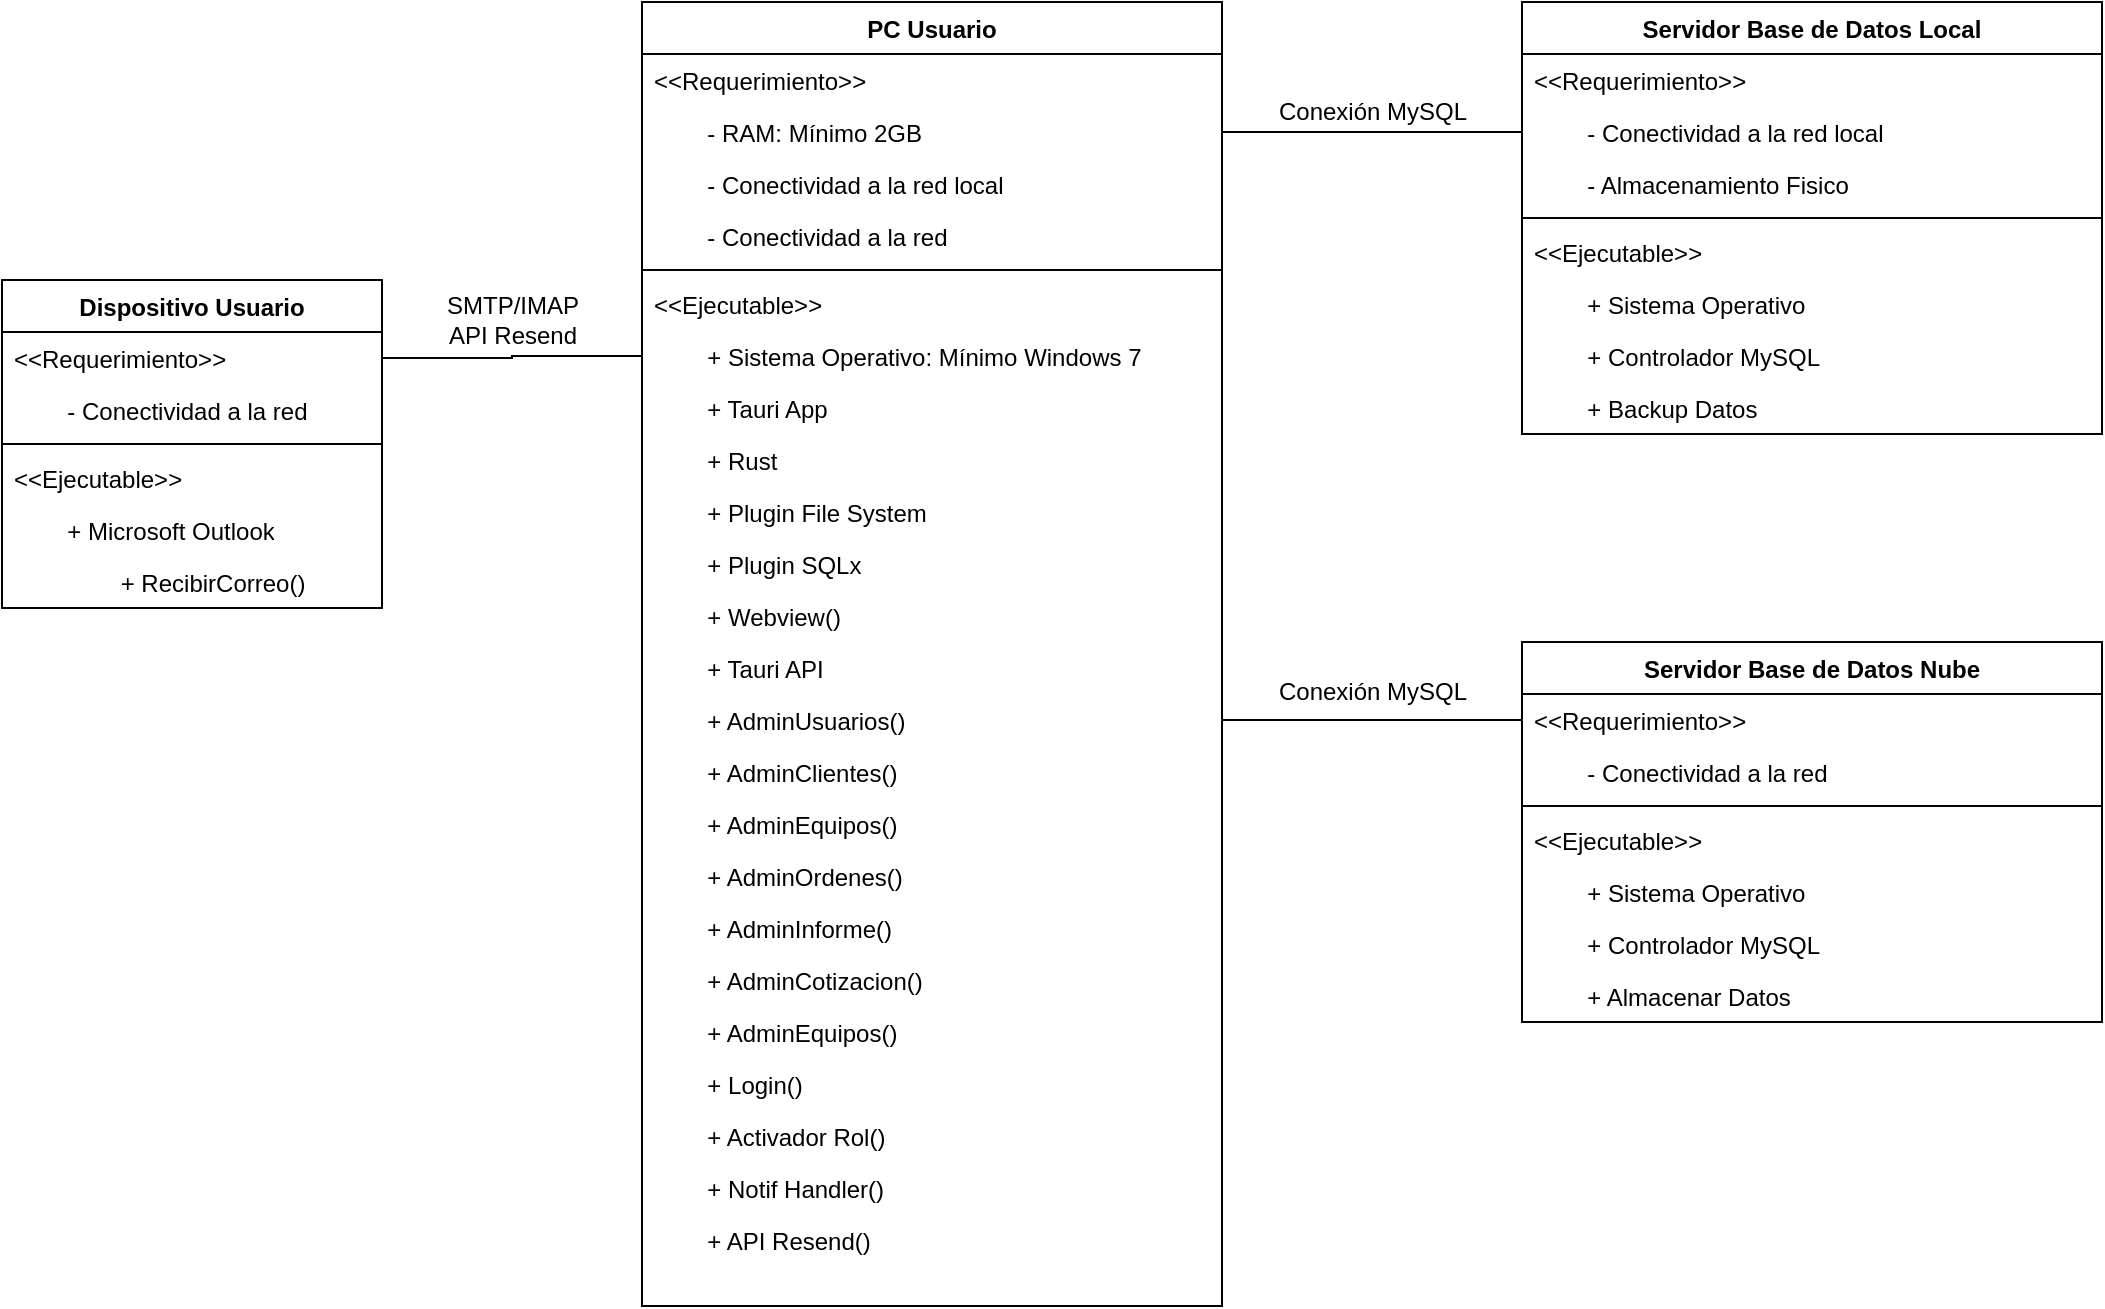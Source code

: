 <mxfile version="27.1.5">
  <diagram name="Página-1" id="BrUPs7geJGzeq30Zyk9s">
    <mxGraphModel grid="1" page="0" gridSize="10" guides="1" tooltips="1" connect="1" arrows="1" fold="1" pageScale="1" pageWidth="1100" pageHeight="850" math="0" shadow="0">
      <root>
        <mxCell id="0" />
        <mxCell id="1" parent="0" />
        <mxCell id="a2FGi09eDRbpRR85unjt-1" value="Servidor Base de Datos Local" style="swimlane;fontStyle=1;align=center;verticalAlign=top;childLayout=stackLayout;horizontal=1;startSize=26;horizontalStack=0;resizeParent=1;resizeParentMax=0;resizeLast=0;collapsible=1;marginBottom=0;whiteSpace=wrap;html=1;" vertex="1" parent="1">
          <mxGeometry x="-1200" y="80" width="290" height="216" as="geometry">
            <mxRectangle x="-1200" y="100" width="100" height="30" as="alternateBounds" />
          </mxGeometry>
        </mxCell>
        <mxCell id="a2FGi09eDRbpRR85unjt-2" value="&amp;lt;&amp;lt;Requerimiento&amp;gt;&amp;gt;" style="text;strokeColor=none;fillColor=none;align=left;verticalAlign=top;spacingLeft=4;spacingRight=4;overflow=hidden;rotatable=0;points=[[0,0.5],[1,0.5]];portConstraint=eastwest;whiteSpace=wrap;html=1;" vertex="1" parent="a2FGi09eDRbpRR85unjt-1">
          <mxGeometry y="26" width="290" height="26" as="geometry" />
        </mxCell>
        <mxCell id="a2FGi09eDRbpRR85unjt-14" value="&lt;span style=&quot;white-space: pre;&quot;&gt;&#x9;&lt;/span&gt;- Conectividad a la red local" style="text;strokeColor=none;fillColor=none;align=left;verticalAlign=top;spacingLeft=4;spacingRight=4;overflow=hidden;rotatable=0;points=[[0,0.5],[1,0.5]];portConstraint=eastwest;whiteSpace=wrap;html=1;" vertex="1" parent="a2FGi09eDRbpRR85unjt-1">
          <mxGeometry y="52" width="290" height="26" as="geometry" />
        </mxCell>
        <mxCell id="a2FGi09eDRbpRR85unjt-59" value="&lt;span style=&quot;white-space: pre;&quot;&gt;&#x9;&lt;/span&gt;- Almacenamiento Fisico" style="text;strokeColor=none;fillColor=none;align=left;verticalAlign=top;spacingLeft=4;spacingRight=4;overflow=hidden;rotatable=0;points=[[0,0.5],[1,0.5]];portConstraint=eastwest;whiteSpace=wrap;html=1;" vertex="1" parent="a2FGi09eDRbpRR85unjt-1">
          <mxGeometry y="78" width="290" height="26" as="geometry" />
        </mxCell>
        <mxCell id="a2FGi09eDRbpRR85unjt-3" value="" style="line;strokeWidth=1;fillColor=none;align=left;verticalAlign=middle;spacingTop=-1;spacingLeft=3;spacingRight=3;rotatable=0;labelPosition=right;points=[];portConstraint=eastwest;strokeColor=inherit;" vertex="1" parent="a2FGi09eDRbpRR85unjt-1">
          <mxGeometry y="104" width="290" height="8" as="geometry" />
        </mxCell>
        <mxCell id="a2FGi09eDRbpRR85unjt-4" value="&amp;lt;&amp;lt;Ejecutable&amp;gt;&amp;gt;" style="text;strokeColor=none;fillColor=none;align=left;verticalAlign=top;spacingLeft=4;spacingRight=4;overflow=hidden;rotatable=0;points=[[0,0.5],[1,0.5]];portConstraint=eastwest;whiteSpace=wrap;html=1;" vertex="1" parent="a2FGi09eDRbpRR85unjt-1">
          <mxGeometry y="112" width="290" height="26" as="geometry" />
        </mxCell>
        <mxCell id="a2FGi09eDRbpRR85unjt-16" value="&lt;span style=&quot;white-space: pre;&quot;&gt;&#x9;&lt;/span&gt;+ Sistema Operativo" style="text;strokeColor=none;fillColor=none;align=left;verticalAlign=top;spacingLeft=4;spacingRight=4;overflow=hidden;rotatable=0;points=[[0,0.5],[1,0.5]];portConstraint=eastwest;whiteSpace=wrap;html=1;" vertex="1" parent="a2FGi09eDRbpRR85unjt-1">
          <mxGeometry y="138" width="290" height="26" as="geometry" />
        </mxCell>
        <mxCell id="a2FGi09eDRbpRR85unjt-15" value="&lt;div&gt;&lt;span style=&quot;white-space: pre;&quot;&gt;&#x9;&lt;/span&gt;+ Controlador MySQL&lt;/div&gt;&lt;div&gt;&lt;br&gt;&lt;/div&gt;" style="text;strokeColor=none;fillColor=none;align=left;verticalAlign=top;spacingLeft=4;spacingRight=4;overflow=hidden;rotatable=0;points=[[0,0.5],[1,0.5]];portConstraint=eastwest;whiteSpace=wrap;html=1;" vertex="1" parent="a2FGi09eDRbpRR85unjt-1">
          <mxGeometry y="164" width="290" height="26" as="geometry" />
        </mxCell>
        <mxCell id="a2FGi09eDRbpRR85unjt-60" value="&lt;span style=&quot;white-space: pre;&quot;&gt;&#x9;&lt;/span&gt;+ Backup Datos" style="text;strokeColor=none;fillColor=none;align=left;verticalAlign=top;spacingLeft=4;spacingRight=4;overflow=hidden;rotatable=0;points=[[0,0.5],[1,0.5]];portConstraint=eastwest;whiteSpace=wrap;html=1;" vertex="1" parent="a2FGi09eDRbpRR85unjt-1">
          <mxGeometry y="190" width="290" height="26" as="geometry" />
        </mxCell>
        <mxCell id="a2FGi09eDRbpRR85unjt-18" value="PC Usuario" style="swimlane;fontStyle=1;align=center;verticalAlign=top;childLayout=stackLayout;horizontal=1;startSize=26;horizontalStack=0;resizeParent=1;resizeParentMax=0;resizeLast=0;collapsible=1;marginBottom=0;whiteSpace=wrap;html=1;" vertex="1" parent="1">
          <mxGeometry x="-1640" y="80" width="290" height="652" as="geometry">
            <mxRectangle x="-1200" y="100" width="100" height="30" as="alternateBounds" />
          </mxGeometry>
        </mxCell>
        <mxCell id="a2FGi09eDRbpRR85unjt-19" value="&amp;lt;&amp;lt;Requerimiento&amp;gt;&amp;gt;" style="text;strokeColor=none;fillColor=none;align=left;verticalAlign=top;spacingLeft=4;spacingRight=4;overflow=hidden;rotatable=0;points=[[0,0.5],[1,0.5]];portConstraint=eastwest;whiteSpace=wrap;html=1;" vertex="1" parent="a2FGi09eDRbpRR85unjt-18">
          <mxGeometry y="26" width="290" height="26" as="geometry" />
        </mxCell>
        <mxCell id="a2FGi09eDRbpRR85unjt-21" value="&lt;span style=&quot;white-space: pre;&quot;&gt;&#x9;&lt;/span&gt;- RAM: Mínimo 2GB" style="text;strokeColor=none;fillColor=none;align=left;verticalAlign=top;spacingLeft=4;spacingRight=4;overflow=hidden;rotatable=0;points=[[0,0.5],[1,0.5]];portConstraint=eastwest;whiteSpace=wrap;html=1;" vertex="1" parent="a2FGi09eDRbpRR85unjt-18">
          <mxGeometry y="52" width="290" height="26" as="geometry" />
        </mxCell>
        <mxCell id="a2FGi09eDRbpRR85unjt-27" value="&lt;span style=&quot;white-space: pre;&quot;&gt;&#x9;&lt;/span&gt;- Conectividad a la red local" style="text;strokeColor=none;fillColor=none;align=left;verticalAlign=top;spacingLeft=4;spacingRight=4;overflow=hidden;rotatable=0;points=[[0,0.5],[1,0.5]];portConstraint=eastwest;whiteSpace=wrap;html=1;" vertex="1" parent="a2FGi09eDRbpRR85unjt-18">
          <mxGeometry y="78" width="290" height="26" as="geometry" />
        </mxCell>
        <mxCell id="ygi1LkKzEIAMLB6Ta24y-1" value="&lt;span style=&quot;white-space: pre;&quot;&gt;&#x9;&lt;/span&gt;- Conectividad a la red" style="text;strokeColor=none;fillColor=none;align=left;verticalAlign=top;spacingLeft=4;spacingRight=4;overflow=hidden;rotatable=0;points=[[0,0.5],[1,0.5]];portConstraint=eastwest;whiteSpace=wrap;html=1;" vertex="1" parent="a2FGi09eDRbpRR85unjt-18">
          <mxGeometry y="104" width="290" height="26" as="geometry" />
        </mxCell>
        <mxCell id="a2FGi09eDRbpRR85unjt-22" value="" style="line;strokeWidth=1;fillColor=none;align=left;verticalAlign=middle;spacingTop=-1;spacingLeft=3;spacingRight=3;rotatable=0;labelPosition=right;points=[];portConstraint=eastwest;strokeColor=inherit;" vertex="1" parent="a2FGi09eDRbpRR85unjt-18">
          <mxGeometry y="130" width="290" height="8" as="geometry" />
        </mxCell>
        <mxCell id="a2FGi09eDRbpRR85unjt-23" value="&amp;lt;&amp;lt;Ejecutable&amp;gt;&amp;gt;" style="text;strokeColor=none;fillColor=none;align=left;verticalAlign=top;spacingLeft=4;spacingRight=4;overflow=hidden;rotatable=0;points=[[0,0.5],[1,0.5]];portConstraint=eastwest;whiteSpace=wrap;html=1;" vertex="1" parent="a2FGi09eDRbpRR85unjt-18">
          <mxGeometry y="138" width="290" height="26" as="geometry" />
        </mxCell>
        <mxCell id="a2FGi09eDRbpRR85unjt-24" value="&lt;span style=&quot;white-space: pre;&quot;&gt;&#x9;&lt;/span&gt;+ Sistema Operativo: Mínimo Windows 7" style="text;strokeColor=none;fillColor=none;align=left;verticalAlign=top;spacingLeft=4;spacingRight=4;overflow=hidden;rotatable=0;points=[[0,0.5],[1,0.5]];portConstraint=eastwest;whiteSpace=wrap;html=1;" vertex="1" parent="a2FGi09eDRbpRR85unjt-18">
          <mxGeometry y="164" width="290" height="26" as="geometry" />
        </mxCell>
        <mxCell id="a2FGi09eDRbpRR85unjt-46" value="&lt;span style=&quot;white-space: pre;&quot;&gt;&#x9;&lt;/span&gt;+ Tauri App" style="text;strokeColor=none;fillColor=none;align=left;verticalAlign=top;spacingLeft=4;spacingRight=4;overflow=hidden;rotatable=0;points=[[0,0.5],[1,0.5]];portConstraint=eastwest;whiteSpace=wrap;html=1;" vertex="1" parent="a2FGi09eDRbpRR85unjt-18">
          <mxGeometry y="190" width="290" height="26" as="geometry" />
        </mxCell>
        <mxCell id="a2FGi09eDRbpRR85unjt-56" value="&lt;span style=&quot;white-space: pre;&quot;&gt;&#x9;&lt;/span&gt;+ Rust" style="text;strokeColor=none;fillColor=none;align=left;verticalAlign=top;spacingLeft=4;spacingRight=4;overflow=hidden;rotatable=0;points=[[0,0.5],[1,0.5]];portConstraint=eastwest;whiteSpace=wrap;html=1;" vertex="1" parent="a2FGi09eDRbpRR85unjt-18">
          <mxGeometry y="216" width="290" height="26" as="geometry" />
        </mxCell>
        <mxCell id="a2FGi09eDRbpRR85unjt-54" value="&lt;span style=&quot;white-space: pre;&quot;&gt;&#x9;&lt;/span&gt;+ Plugin File System" style="text;strokeColor=none;fillColor=none;align=left;verticalAlign=top;spacingLeft=4;spacingRight=4;overflow=hidden;rotatable=0;points=[[0,0.5],[1,0.5]];portConstraint=eastwest;whiteSpace=wrap;html=1;" vertex="1" parent="a2FGi09eDRbpRR85unjt-18">
          <mxGeometry y="242" width="290" height="26" as="geometry" />
        </mxCell>
        <mxCell id="a2FGi09eDRbpRR85unjt-55" value="&lt;span style=&quot;white-space: pre;&quot;&gt;&#x9;&lt;/span&gt;+ Plugin SQLx&lt;span style=&quot;white-space: pre;&quot;&gt;&#x9;&lt;/span&gt;" style="text;strokeColor=none;fillColor=none;align=left;verticalAlign=top;spacingLeft=4;spacingRight=4;overflow=hidden;rotatable=0;points=[[0,0.5],[1,0.5]];portConstraint=eastwest;whiteSpace=wrap;html=1;" vertex="1" parent="a2FGi09eDRbpRR85unjt-18">
          <mxGeometry y="268" width="290" height="26" as="geometry" />
        </mxCell>
        <mxCell id="a2FGi09eDRbpRR85unjt-52" value="&lt;span style=&quot;white-space: pre;&quot;&gt;&#x9;&lt;/span&gt;+ Webview()" style="text;strokeColor=none;fillColor=none;align=left;verticalAlign=top;spacingLeft=4;spacingRight=4;overflow=hidden;rotatable=0;points=[[0,0.5],[1,0.5]];portConstraint=eastwest;whiteSpace=wrap;html=1;" vertex="1" parent="a2FGi09eDRbpRR85unjt-18">
          <mxGeometry y="294" width="290" height="26" as="geometry" />
        </mxCell>
        <mxCell id="a2FGi09eDRbpRR85unjt-57" value="&lt;span style=&quot;white-space: pre;&quot;&gt;&#x9;&lt;/span&gt;+ Tauri API" style="text;strokeColor=none;fillColor=none;align=left;verticalAlign=top;spacingLeft=4;spacingRight=4;overflow=hidden;rotatable=0;points=[[0,0.5],[1,0.5]];portConstraint=eastwest;whiteSpace=wrap;html=1;" vertex="1" parent="a2FGi09eDRbpRR85unjt-18">
          <mxGeometry y="320" width="290" height="26" as="geometry" />
        </mxCell>
        <mxCell id="a2FGi09eDRbpRR85unjt-51" value="&lt;div&gt;&lt;span style=&quot;white-space: pre;&quot;&gt;&#x9;&lt;/span&gt;+ AdminUsuarios()&lt;/div&gt;&lt;div&gt;&lt;br&gt;&lt;/div&gt;" style="text;strokeColor=none;fillColor=none;align=left;verticalAlign=top;spacingLeft=4;spacingRight=4;overflow=hidden;rotatable=0;points=[[0,0.5],[1,0.5]];portConstraint=eastwest;whiteSpace=wrap;html=1;" vertex="1" parent="a2FGi09eDRbpRR85unjt-18">
          <mxGeometry y="346" width="290" height="26" as="geometry" />
        </mxCell>
        <mxCell id="a2FGi09eDRbpRR85unjt-48" value="&lt;div&gt;&lt;span style=&quot;white-space: pre;&quot;&gt;&#x9;&lt;/span&gt;+ AdminClientes()&lt;/div&gt;&lt;div&gt;&lt;br&gt;&lt;/div&gt;" style="text;strokeColor=none;fillColor=none;align=left;verticalAlign=top;spacingLeft=4;spacingRight=4;overflow=hidden;rotatable=0;points=[[0,0.5],[1,0.5]];portConstraint=eastwest;whiteSpace=wrap;html=1;" vertex="1" parent="a2FGi09eDRbpRR85unjt-18">
          <mxGeometry y="372" width="290" height="26" as="geometry" />
        </mxCell>
        <mxCell id="a2FGi09eDRbpRR85unjt-50" value="&lt;div&gt;&lt;span style=&quot;white-space: pre;&quot;&gt;&#x9;&lt;/span&gt;+ AdminEquipos()&lt;/div&gt;&lt;div&gt;&lt;br&gt;&lt;/div&gt;" style="text;strokeColor=none;fillColor=none;align=left;verticalAlign=top;spacingLeft=4;spacingRight=4;overflow=hidden;rotatable=0;points=[[0,0.5],[1,0.5]];portConstraint=eastwest;whiteSpace=wrap;html=1;" vertex="1" parent="a2FGi09eDRbpRR85unjt-18">
          <mxGeometry y="398" width="290" height="26" as="geometry" />
        </mxCell>
        <mxCell id="a2FGi09eDRbpRR85unjt-44" value="&lt;div&gt;&lt;span style=&quot;white-space: pre;&quot;&gt;&#x9;&lt;/span&gt;+ AdminOrdenes()&lt;/div&gt;&lt;div&gt;&lt;br&gt;&lt;/div&gt;" style="text;strokeColor=none;fillColor=none;align=left;verticalAlign=top;spacingLeft=4;spacingRight=4;overflow=hidden;rotatable=0;points=[[0,0.5],[1,0.5]];portConstraint=eastwest;whiteSpace=wrap;html=1;" vertex="1" parent="a2FGi09eDRbpRR85unjt-18">
          <mxGeometry y="424" width="290" height="26" as="geometry" />
        </mxCell>
        <mxCell id="a2FGi09eDRbpRR85unjt-45" value="&lt;div&gt;&lt;span style=&quot;white-space: pre;&quot;&gt;&#x9;&lt;/span&gt;+ AdminInforme()&lt;/div&gt;&lt;div&gt;&lt;br&gt;&lt;/div&gt;" style="text;strokeColor=none;fillColor=none;align=left;verticalAlign=top;spacingLeft=4;spacingRight=4;overflow=hidden;rotatable=0;points=[[0,0.5],[1,0.5]];portConstraint=eastwest;whiteSpace=wrap;html=1;" vertex="1" parent="a2FGi09eDRbpRR85unjt-18">
          <mxGeometry y="450" width="290" height="26" as="geometry" />
        </mxCell>
        <mxCell id="a2FGi09eDRbpRR85unjt-25" value="&lt;div&gt;&lt;span style=&quot;white-space: pre;&quot;&gt;&#x9;&lt;/span&gt;+ AdminCotizacion()&lt;/div&gt;&lt;div&gt;&lt;br&gt;&lt;/div&gt;" style="text;strokeColor=none;fillColor=none;align=left;verticalAlign=top;spacingLeft=4;spacingRight=4;overflow=hidden;rotatable=0;points=[[0,0.5],[1,0.5]];portConstraint=eastwest;whiteSpace=wrap;html=1;" vertex="1" parent="a2FGi09eDRbpRR85unjt-18">
          <mxGeometry y="476" width="290" height="26" as="geometry" />
        </mxCell>
        <mxCell id="a2FGi09eDRbpRR85unjt-47" value="&lt;div&gt;&lt;span style=&quot;white-space: pre;&quot;&gt;&#x9;&lt;/span&gt;+ AdminEquipos()&lt;/div&gt;&lt;div&gt;&lt;br&gt;&lt;/div&gt;" style="text;strokeColor=none;fillColor=none;align=left;verticalAlign=top;spacingLeft=4;spacingRight=4;overflow=hidden;rotatable=0;points=[[0,0.5],[1,0.5]];portConstraint=eastwest;whiteSpace=wrap;html=1;" vertex="1" parent="a2FGi09eDRbpRR85unjt-18">
          <mxGeometry y="502" width="290" height="26" as="geometry" />
        </mxCell>
        <mxCell id="a2FGi09eDRbpRR85unjt-42" value="&lt;span style=&quot;white-space: pre;&quot;&gt;&#x9;&lt;/span&gt;+ Login()" style="text;strokeColor=none;fillColor=none;align=left;verticalAlign=top;spacingLeft=4;spacingRight=4;overflow=hidden;rotatable=0;points=[[0,0.5],[1,0.5]];portConstraint=eastwest;whiteSpace=wrap;html=1;" vertex="1" parent="a2FGi09eDRbpRR85unjt-18">
          <mxGeometry y="528" width="290" height="26" as="geometry" />
        </mxCell>
        <mxCell id="a2FGi09eDRbpRR85unjt-49" value="&lt;div&gt;&lt;span style=&quot;white-space: pre;&quot;&gt;&#x9;&lt;/span&gt;+ Activador Rol()&lt;/div&gt;&lt;div&gt;&lt;br&gt;&lt;/div&gt;" style="text;strokeColor=none;fillColor=none;align=left;verticalAlign=top;spacingLeft=4;spacingRight=4;overflow=hidden;rotatable=0;points=[[0,0.5],[1,0.5]];portConstraint=eastwest;whiteSpace=wrap;html=1;" vertex="1" parent="a2FGi09eDRbpRR85unjt-18">
          <mxGeometry y="554" width="290" height="26" as="geometry" />
        </mxCell>
        <mxCell id="a2FGi09eDRbpRR85unjt-26" value="&lt;span style=&quot;white-space: pre;&quot;&gt;&#x9;&lt;/span&gt;+ Notif Handler()" style="text;strokeColor=none;fillColor=none;align=left;verticalAlign=top;spacingLeft=4;spacingRight=4;overflow=hidden;rotatable=0;points=[[0,0.5],[1,0.5]];portConstraint=eastwest;whiteSpace=wrap;html=1;" vertex="1" parent="a2FGi09eDRbpRR85unjt-18">
          <mxGeometry y="580" width="290" height="26" as="geometry" />
        </mxCell>
        <mxCell id="Rn0oVaZ6Er9DER6PdYOx-1" value="&lt;span style=&quot;white-space: pre;&quot;&gt;&#x9;&lt;/span&gt;+ API Resend()" style="text;strokeColor=none;fillColor=none;align=left;verticalAlign=top;spacingLeft=4;spacingRight=4;overflow=hidden;rotatable=0;points=[[0,0.5],[1,0.5]];portConstraint=eastwest;whiteSpace=wrap;html=1;" vertex="1" parent="a2FGi09eDRbpRR85unjt-18">
          <mxGeometry y="606" width="290" height="26" as="geometry" />
        </mxCell>
        <mxCell id="a2FGi09eDRbpRR85unjt-41" style="text;strokeColor=none;fillColor=none;align=left;verticalAlign=top;spacingLeft=4;spacingRight=4;overflow=hidden;rotatable=0;points=[[0,0.5],[1,0.5]];portConstraint=eastwest;whiteSpace=wrap;html=1;" vertex="1" parent="a2FGi09eDRbpRR85unjt-18">
          <mxGeometry y="632" width="290" height="20" as="geometry" />
        </mxCell>
        <mxCell id="1Jqb_lmvIAdeGmT3Agey-1" value="Dispositivo Usuario" style="swimlane;fontStyle=1;align=center;verticalAlign=top;childLayout=stackLayout;horizontal=1;startSize=26;horizontalStack=0;resizeParent=1;resizeParentMax=0;resizeLast=0;collapsible=1;marginBottom=0;whiteSpace=wrap;html=1;" vertex="1" parent="1">
          <mxGeometry x="-1960" y="219" width="190" height="164" as="geometry">
            <mxRectangle x="-1200" y="100" width="100" height="30" as="alternateBounds" />
          </mxGeometry>
        </mxCell>
        <mxCell id="1Jqb_lmvIAdeGmT3Agey-2" value="&amp;lt;&amp;lt;Requerimiento&amp;gt;&amp;gt;" style="text;strokeColor=none;fillColor=none;align=left;verticalAlign=top;spacingLeft=4;spacingRight=4;overflow=hidden;rotatable=0;points=[[0,0.5],[1,0.5]];portConstraint=eastwest;whiteSpace=wrap;html=1;" vertex="1" parent="1Jqb_lmvIAdeGmT3Agey-1">
          <mxGeometry y="26" width="190" height="26" as="geometry" />
        </mxCell>
        <mxCell id="1Jqb_lmvIAdeGmT3Agey-3" value="&lt;span style=&quot;white-space: pre;&quot;&gt;&#x9;&lt;/span&gt;- Conectividad a la red" style="text;strokeColor=none;fillColor=none;align=left;verticalAlign=top;spacingLeft=4;spacingRight=4;overflow=hidden;rotatable=0;points=[[0,0.5],[1,0.5]];portConstraint=eastwest;whiteSpace=wrap;html=1;" vertex="1" parent="1Jqb_lmvIAdeGmT3Agey-1">
          <mxGeometry y="52" width="190" height="26" as="geometry" />
        </mxCell>
        <mxCell id="1Jqb_lmvIAdeGmT3Agey-5" value="" style="line;strokeWidth=1;fillColor=none;align=left;verticalAlign=middle;spacingTop=-1;spacingLeft=3;spacingRight=3;rotatable=0;labelPosition=right;points=[];portConstraint=eastwest;strokeColor=inherit;" vertex="1" parent="1Jqb_lmvIAdeGmT3Agey-1">
          <mxGeometry y="78" width="190" height="8" as="geometry" />
        </mxCell>
        <mxCell id="1Jqb_lmvIAdeGmT3Agey-6" value="&amp;lt;&amp;lt;Ejecutable&amp;gt;&amp;gt;" style="text;strokeColor=none;fillColor=none;align=left;verticalAlign=top;spacingLeft=4;spacingRight=4;overflow=hidden;rotatable=0;points=[[0,0.5],[1,0.5]];portConstraint=eastwest;whiteSpace=wrap;html=1;" vertex="1" parent="1Jqb_lmvIAdeGmT3Agey-1">
          <mxGeometry y="86" width="190" height="26" as="geometry" />
        </mxCell>
        <mxCell id="1Jqb_lmvIAdeGmT3Agey-7" value="&lt;span style=&quot;white-space: pre;&quot;&gt;&#x9;&lt;/span&gt;+ Microsoft Outlook" style="text;strokeColor=none;fillColor=none;align=left;verticalAlign=top;spacingLeft=4;spacingRight=4;overflow=hidden;rotatable=0;points=[[0,0.5],[1,0.5]];portConstraint=eastwest;whiteSpace=wrap;html=1;" vertex="1" parent="1Jqb_lmvIAdeGmT3Agey-1">
          <mxGeometry y="112" width="190" height="26" as="geometry" />
        </mxCell>
        <mxCell id="ygi1LkKzEIAMLB6Ta24y-2" value="&lt;span style=&quot;white-space: pre;&quot;&gt;&#x9;&lt;/span&gt;&lt;span style=&quot;white-space: pre;&quot;&gt;&#x9;+ RecibirCorreo()&lt;/span&gt;" style="text;strokeColor=none;fillColor=none;align=left;verticalAlign=top;spacingLeft=4;spacingRight=4;overflow=hidden;rotatable=0;points=[[0,0.5],[1,0.5]];portConstraint=eastwest;whiteSpace=wrap;html=1;" vertex="1" parent="1Jqb_lmvIAdeGmT3Agey-1">
          <mxGeometry y="138" width="190" height="26" as="geometry" />
        </mxCell>
        <mxCell id="1Jqb_lmvIAdeGmT3Agey-10" value="Servidor Base de Datos Nube" style="swimlane;fontStyle=1;align=center;verticalAlign=top;childLayout=stackLayout;horizontal=1;startSize=26;horizontalStack=0;resizeParent=1;resizeParentMax=0;resizeLast=0;collapsible=1;marginBottom=0;whiteSpace=wrap;html=1;" vertex="1" parent="1">
          <mxGeometry x="-1200" y="400" width="290" height="190" as="geometry">
            <mxRectangle x="-1200" y="100" width="100" height="30" as="alternateBounds" />
          </mxGeometry>
        </mxCell>
        <mxCell id="1Jqb_lmvIAdeGmT3Agey-11" value="&amp;lt;&amp;lt;Requerimiento&amp;gt;&amp;gt;" style="text;strokeColor=none;fillColor=none;align=left;verticalAlign=top;spacingLeft=4;spacingRight=4;overflow=hidden;rotatable=0;points=[[0,0.5],[1,0.5]];portConstraint=eastwest;whiteSpace=wrap;html=1;" vertex="1" parent="1Jqb_lmvIAdeGmT3Agey-10">
          <mxGeometry y="26" width="290" height="26" as="geometry" />
        </mxCell>
        <mxCell id="1Jqb_lmvIAdeGmT3Agey-12" value="&lt;span style=&quot;white-space: pre;&quot;&gt;&#x9;&lt;/span&gt;- Conectividad a la red" style="text;strokeColor=none;fillColor=none;align=left;verticalAlign=top;spacingLeft=4;spacingRight=4;overflow=hidden;rotatable=0;points=[[0,0.5],[1,0.5]];portConstraint=eastwest;whiteSpace=wrap;html=1;" vertex="1" parent="1Jqb_lmvIAdeGmT3Agey-10">
          <mxGeometry y="52" width="290" height="26" as="geometry" />
        </mxCell>
        <mxCell id="1Jqb_lmvIAdeGmT3Agey-14" value="" style="line;strokeWidth=1;fillColor=none;align=left;verticalAlign=middle;spacingTop=-1;spacingLeft=3;spacingRight=3;rotatable=0;labelPosition=right;points=[];portConstraint=eastwest;strokeColor=inherit;" vertex="1" parent="1Jqb_lmvIAdeGmT3Agey-10">
          <mxGeometry y="78" width="290" height="8" as="geometry" />
        </mxCell>
        <mxCell id="1Jqb_lmvIAdeGmT3Agey-15" value="&amp;lt;&amp;lt;Ejecutable&amp;gt;&amp;gt;" style="text;strokeColor=none;fillColor=none;align=left;verticalAlign=top;spacingLeft=4;spacingRight=4;overflow=hidden;rotatable=0;points=[[0,0.5],[1,0.5]];portConstraint=eastwest;whiteSpace=wrap;html=1;" vertex="1" parent="1Jqb_lmvIAdeGmT3Agey-10">
          <mxGeometry y="86" width="290" height="26" as="geometry" />
        </mxCell>
        <mxCell id="1Jqb_lmvIAdeGmT3Agey-16" value="&lt;span style=&quot;white-space: pre;&quot;&gt;&#x9;&lt;/span&gt;+ Sistema Operativo" style="text;strokeColor=none;fillColor=none;align=left;verticalAlign=top;spacingLeft=4;spacingRight=4;overflow=hidden;rotatable=0;points=[[0,0.5],[1,0.5]];portConstraint=eastwest;whiteSpace=wrap;html=1;" vertex="1" parent="1Jqb_lmvIAdeGmT3Agey-10">
          <mxGeometry y="112" width="290" height="26" as="geometry" />
        </mxCell>
        <mxCell id="1Jqb_lmvIAdeGmT3Agey-17" value="&lt;div&gt;&lt;span style=&quot;white-space: pre;&quot;&gt;&#x9;&lt;/span&gt;+ Controlador MySQL&lt;/div&gt;&lt;div&gt;&lt;br&gt;&lt;/div&gt;" style="text;strokeColor=none;fillColor=none;align=left;verticalAlign=top;spacingLeft=4;spacingRight=4;overflow=hidden;rotatable=0;points=[[0,0.5],[1,0.5]];portConstraint=eastwest;whiteSpace=wrap;html=1;" vertex="1" parent="1Jqb_lmvIAdeGmT3Agey-10">
          <mxGeometry y="138" width="290" height="26" as="geometry" />
        </mxCell>
        <mxCell id="1Jqb_lmvIAdeGmT3Agey-18" value="&lt;span style=&quot;white-space: pre;&quot;&gt;&#x9;&lt;/span&gt;+ Almacenar Datos" style="text;strokeColor=none;fillColor=none;align=left;verticalAlign=top;spacingLeft=4;spacingRight=4;overflow=hidden;rotatable=0;points=[[0,0.5],[1,0.5]];portConstraint=eastwest;whiteSpace=wrap;html=1;" vertex="1" parent="1Jqb_lmvIAdeGmT3Agey-10">
          <mxGeometry y="164" width="290" height="26" as="geometry" />
        </mxCell>
        <mxCell id="ygi1LkKzEIAMLB6Ta24y-3" value="" style="endArrow=none;html=1;rounded=0;entryX=0;entryY=0.5;entryDx=0;entryDy=0;exitX=1;exitY=0.5;exitDx=0;exitDy=0;" edge="1" parent="1" source="a2FGi09eDRbpRR85unjt-21" target="a2FGi09eDRbpRR85unjt-14">
          <mxGeometry width="50" height="50" relative="1" as="geometry">
            <mxPoint x="-1480" y="340" as="sourcePoint" />
            <mxPoint x="-1430" y="290" as="targetPoint" />
            <Array as="points" />
          </mxGeometry>
        </mxCell>
        <mxCell id="ygi1LkKzEIAMLB6Ta24y-4" value="Conexión MySQL" style="text;html=1;align=center;verticalAlign=middle;resizable=0;points=[];autosize=1;strokeColor=none;fillColor=none;" vertex="1" parent="1">
          <mxGeometry x="-1335" y="120" width="120" height="30" as="geometry" />
        </mxCell>
        <mxCell id="ygi1LkKzEIAMLB6Ta24y-5" value="Conexión MySQL" style="text;html=1;align=center;verticalAlign=middle;resizable=0;points=[];autosize=1;strokeColor=none;fillColor=none;" vertex="1" parent="1">
          <mxGeometry x="-1335" y="410" width="120" height="30" as="geometry" />
        </mxCell>
        <mxCell id="ygi1LkKzEIAMLB6Ta24y-6" style="edgeStyle=orthogonalEdgeStyle;rounded=0;orthogonalLoop=1;jettySize=auto;html=1;exitX=1;exitY=0.5;exitDx=0;exitDy=0;entryX=0;entryY=0.5;entryDx=0;entryDy=0;endArrow=none;startFill=0;" edge="1" parent="1" source="a2FGi09eDRbpRR85unjt-51" target="1Jqb_lmvIAdeGmT3Agey-11">
          <mxGeometry relative="1" as="geometry" />
        </mxCell>
        <mxCell id="ygi1LkKzEIAMLB6Ta24y-14" style="edgeStyle=orthogonalEdgeStyle;rounded=0;orthogonalLoop=1;jettySize=auto;html=1;entryX=0;entryY=0.5;entryDx=0;entryDy=0;endArrow=none;startFill=0;" edge="1" parent="1" source="1Jqb_lmvIAdeGmT3Agey-2" target="a2FGi09eDRbpRR85unjt-24">
          <mxGeometry relative="1" as="geometry" />
        </mxCell>
        <mxCell id="ygi1LkKzEIAMLB6Ta24y-15" value="&lt;div&gt;SMTP/IMAP&lt;/div&gt;&lt;div&gt;API Resend&lt;/div&gt;" style="text;html=1;align=center;verticalAlign=middle;resizable=0;points=[];autosize=1;strokeColor=none;fillColor=none;" vertex="1" parent="1">
          <mxGeometry x="-1750" y="219" width="90" height="40" as="geometry" />
        </mxCell>
      </root>
    </mxGraphModel>
  </diagram>
</mxfile>
